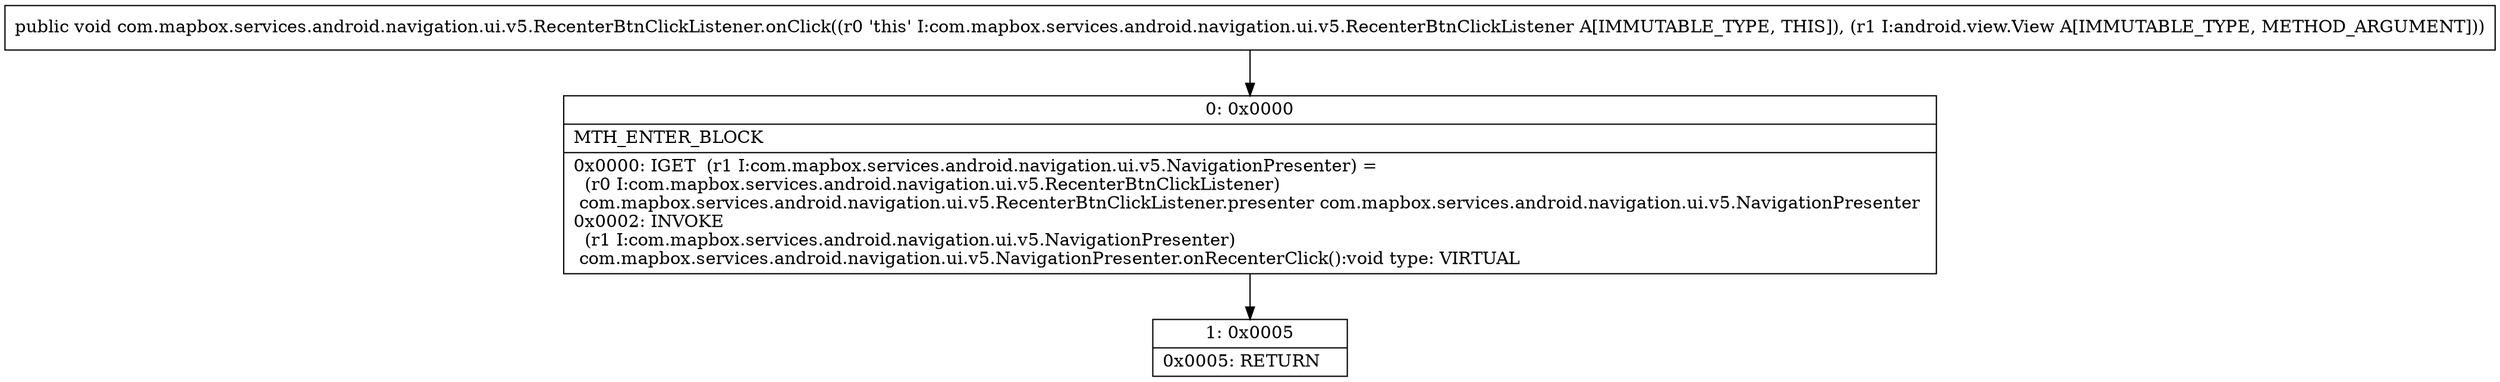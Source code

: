 digraph "CFG forcom.mapbox.services.android.navigation.ui.v5.RecenterBtnClickListener.onClick(Landroid\/view\/View;)V" {
Node_0 [shape=record,label="{0\:\ 0x0000|MTH_ENTER_BLOCK\l|0x0000: IGET  (r1 I:com.mapbox.services.android.navigation.ui.v5.NavigationPresenter) = \l  (r0 I:com.mapbox.services.android.navigation.ui.v5.RecenterBtnClickListener)\l com.mapbox.services.android.navigation.ui.v5.RecenterBtnClickListener.presenter com.mapbox.services.android.navigation.ui.v5.NavigationPresenter \l0x0002: INVOKE  \l  (r1 I:com.mapbox.services.android.navigation.ui.v5.NavigationPresenter)\l com.mapbox.services.android.navigation.ui.v5.NavigationPresenter.onRecenterClick():void type: VIRTUAL \l}"];
Node_1 [shape=record,label="{1\:\ 0x0005|0x0005: RETURN   \l}"];
MethodNode[shape=record,label="{public void com.mapbox.services.android.navigation.ui.v5.RecenterBtnClickListener.onClick((r0 'this' I:com.mapbox.services.android.navigation.ui.v5.RecenterBtnClickListener A[IMMUTABLE_TYPE, THIS]), (r1 I:android.view.View A[IMMUTABLE_TYPE, METHOD_ARGUMENT])) }"];
MethodNode -> Node_0;
Node_0 -> Node_1;
}

